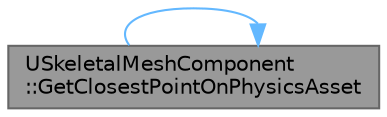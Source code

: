 digraph "USkeletalMeshComponent::GetClosestPointOnPhysicsAsset"
{
 // INTERACTIVE_SVG=YES
 // LATEX_PDF_SIZE
  bgcolor="transparent";
  edge [fontname=Helvetica,fontsize=10,labelfontname=Helvetica,labelfontsize=10];
  node [fontname=Helvetica,fontsize=10,shape=box,height=0.2,width=0.4];
  rankdir="LR";
  Node1 [id="Node000001",label="USkeletalMeshComponent\l::GetClosestPointOnPhysicsAsset",height=0.2,width=0.4,color="gray40", fillcolor="grey60", style="filled", fontcolor="black",tooltip="Given a world position, find the closest point on the physics asset."];
  Node1 -> Node1 [id="edge1_Node000001_Node000001",color="steelblue1",style="solid",tooltip=" "];
}
